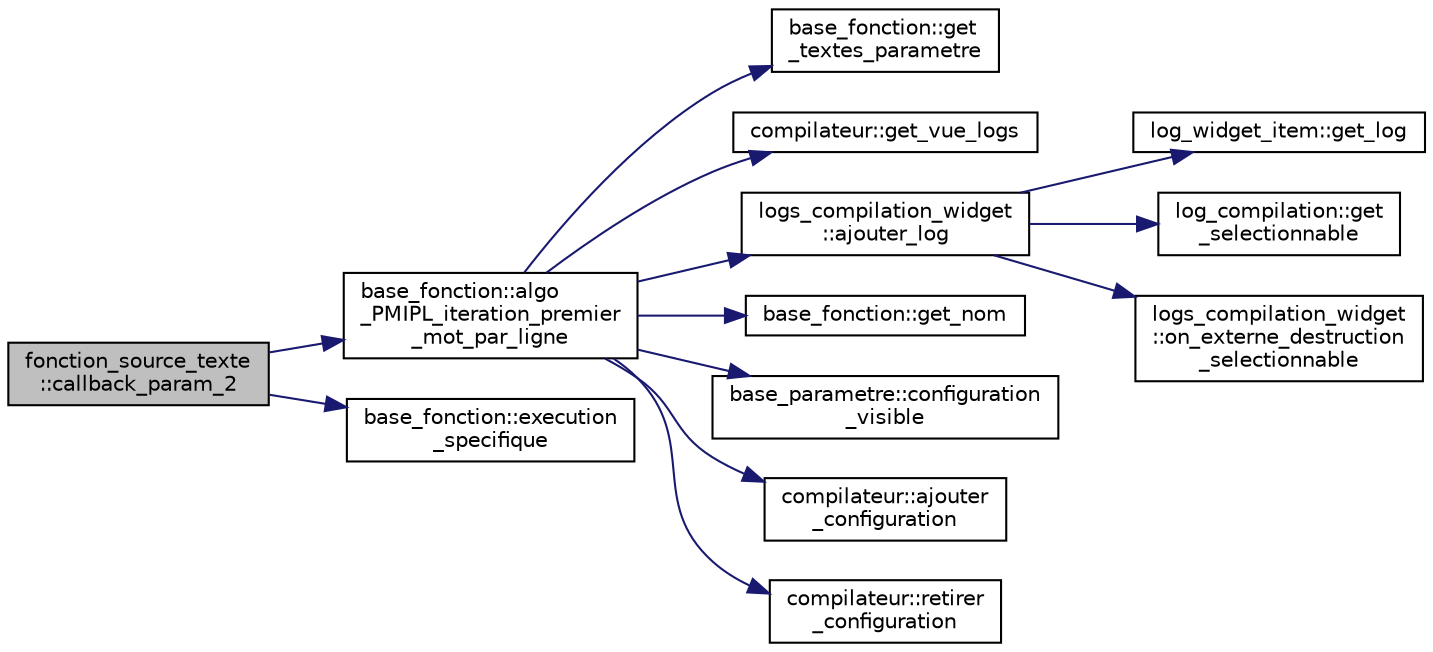 digraph "fonction_source_texte::callback_param_2"
{
  edge [fontname="Helvetica",fontsize="10",labelfontname="Helvetica",labelfontsize="10"];
  node [fontname="Helvetica",fontsize="10",shape=record];
  rankdir="LR";
  Node21 [label="fonction_source_texte\l::callback_param_2",height=0.2,width=0.4,color="black", fillcolor="grey75", style="filled", fontcolor="black"];
  Node21 -> Node22 [color="midnightblue",fontsize="10",style="solid",fontname="Helvetica"];
  Node22 [label="base_fonction::algo\l_PMIPL_iteration_premier\l_mot_par_ligne",height=0.2,width=0.4,color="black", fillcolor="white", style="filled",URL="$classbase__fonction.html#acd1952a5fbdbf240c596a53591948260",tooltip="Algorithme d&#39;exécution selon un parametre donné dans le cas : premier mot, itération de chaque ligne..."];
  Node22 -> Node23 [color="midnightblue",fontsize="10",style="solid",fontname="Helvetica"];
  Node23 [label="base_fonction::get\l_textes_parametre",height=0.2,width=0.4,color="black", fillcolor="white", style="filled",URL="$classbase__fonction.html#ab3e88cf042d00d3aaa21e6cdbe8dcadd",tooltip="Retourne le texte d&#39;un paramètre donné. "];
  Node22 -> Node24 [color="midnightblue",fontsize="10",style="solid",fontname="Helvetica"];
  Node24 [label="compilateur::get_vue_logs",height=0.2,width=0.4,color="black", fillcolor="white", style="filled",URL="$classcompilateur.html#a082b5dae21b0b539a159e180164a5f7c",tooltip="Accesseur du widget de la vue des logs. "];
  Node22 -> Node25 [color="midnightblue",fontsize="10",style="solid",fontname="Helvetica"];
  Node25 [label="logs_compilation_widget\l::ajouter_log",height=0.2,width=0.4,color="black", fillcolor="white", style="filled",URL="$classlogs__compilation__widget.html#a51fcc25d77ca9beafc2721d9c84f07a7",tooltip="Ajoute un log à la liste des logs. "];
  Node25 -> Node26 [color="midnightblue",fontsize="10",style="solid",fontname="Helvetica"];
  Node26 [label="log_widget_item::get_log",height=0.2,width=0.4,color="black", fillcolor="white", style="filled",URL="$classlog__widget__item.html#a50885aa7f8b31392370fe1dafe982a62",tooltip="Accesseur du log associé. "];
  Node25 -> Node27 [color="midnightblue",fontsize="10",style="solid",fontname="Helvetica"];
  Node27 [label="log_compilation::get\l_selectionnable",height=0.2,width=0.4,color="black", fillcolor="white", style="filled",URL="$classlog__compilation.html#a33648aa43d6eac93335fbf032c581f67",tooltip="Accesseur de l&#39;objet associé. "];
  Node25 -> Node28 [color="midnightblue",fontsize="10",style="solid",fontname="Helvetica"];
  Node28 [label="logs_compilation_widget\l::on_externe_destruction\l_selectionnable",height=0.2,width=0.4,color="black", fillcolor="white", style="filled",URL="$classlogs__compilation__widget.html#aa1e59554cb81d84ad0cd4245b166b2df",tooltip="Fonction appelée lors de la destruction d&#39;un objet sélectionnable. "];
  Node22 -> Node29 [color="midnightblue",fontsize="10",style="solid",fontname="Helvetica"];
  Node29 [label="base_fonction::get_nom",height=0.2,width=0.4,color="black", fillcolor="white", style="filled",URL="$classbase__fonction.html#aa184addbc0e71b3fd255b2f0b9e7c99e",tooltip="Accesseur du nom de la fonction. "];
  Node22 -> Node30 [color="midnightblue",fontsize="10",style="solid",fontname="Helvetica"];
  Node30 [label="base_parametre::configuration\l_visible",height=0.2,width=0.4,color="black", fillcolor="white", style="filled",URL="$classbase__parametre.html#a76d6b70f40b18a33f0b0a56e85782a8d",tooltip="Indique si le paramètre est visible dans la configuration. "];
  Node22 -> Node31 [color="midnightblue",fontsize="10",style="solid",fontname="Helvetica"];
  Node31 [label="compilateur::ajouter\l_configuration",height=0.2,width=0.4,color="black", fillcolor="white", style="filled",URL="$classcompilateur.html#accedd70b3a5d0cec2ce83fee43a7f160",tooltip="Ajoute une configuration à un couple (fonction, parametre). "];
  Node22 -> Node32 [color="midnightblue",fontsize="10",style="solid",fontname="Helvetica"];
  Node32 [label="compilateur::retirer\l_configuration",height=0.2,width=0.4,color="black", fillcolor="white", style="filled",URL="$classcompilateur.html#a3a044cc8ed2205d842ed8adadf090179",tooltip="Efface la configuration d&#39;un couple (fonction/parametre). "];
  Node21 -> Node33 [color="midnightblue",fontsize="10",style="solid",fontname="Helvetica"];
  Node33 [label="base_fonction::execution\l_specifique",height=0.2,width=0.4,color="black", fillcolor="white", style="filled",URL="$classbase__fonction.html#a50bef05f4bcb9522d6dbbd82694e1783",tooltip="Fonction appelée lors de l&#39;exécution spécifique d&#39;une fonction. "];
}
